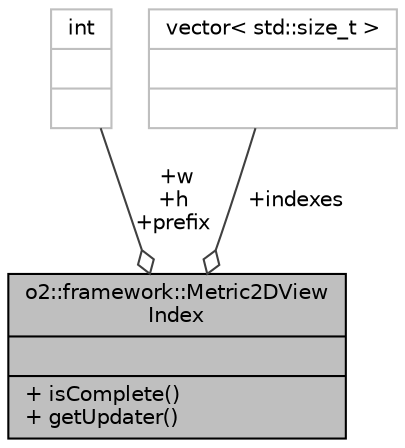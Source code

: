 digraph "o2::framework::Metric2DViewIndex"
{
 // INTERACTIVE_SVG=YES
  bgcolor="transparent";
  edge [fontname="Helvetica",fontsize="10",labelfontname="Helvetica",labelfontsize="10"];
  node [fontname="Helvetica",fontsize="10",shape=record];
  Node1 [label="{o2::framework::Metric2DView\lIndex\n||+ isComplete()\l+ getUpdater()\l}",height=0.2,width=0.4,color="black", fillcolor="grey75", style="filled", fontcolor="black"];
  Node2 -> Node1 [color="grey25",fontsize="10",style="solid",label=" +w\n+h\n+prefix" ,arrowhead="odiamond",fontname="Helvetica"];
  Node2 [label="{int\n||}",height=0.2,width=0.4,color="grey75"];
  Node3 -> Node1 [color="grey25",fontsize="10",style="solid",label=" +indexes" ,arrowhead="odiamond",fontname="Helvetica"];
  Node3 [label="{vector\< std::size_t \>\n||}",height=0.2,width=0.4,color="grey75"];
}
